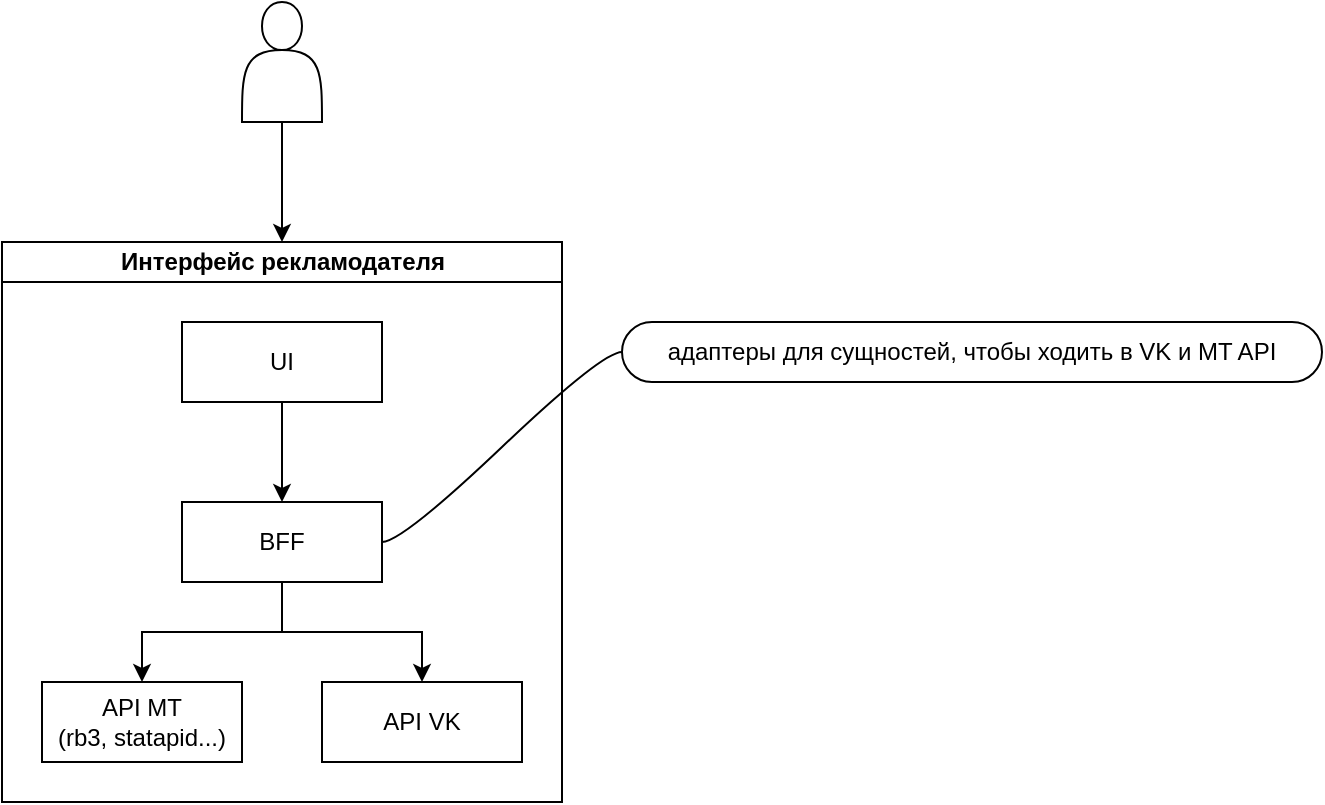 <mxfile version="14.6.6" type="device"><diagram id="KDM431bSwTmBEpf6gT2O" name="Page-1"><mxGraphModel dx="1186" dy="796" grid="1" gridSize="10" guides="1" tooltips="1" connect="1" arrows="1" fold="1" page="1" pageScale="1" pageWidth="827" pageHeight="1169" math="0" shadow="0"><root><mxCell id="0"/><mxCell id="1" parent="0"/><mxCell id="czLBuP8ryhjA_1apn1cH-22" style="edgeStyle=orthogonalEdgeStyle;rounded=0;orthogonalLoop=1;jettySize=auto;html=1;exitX=0.5;exitY=1;exitDx=0;exitDy=0;entryX=0.5;entryY=0;entryDx=0;entryDy=0;" edge="1" parent="1" source="czLBuP8ryhjA_1apn1cH-3" target="czLBuP8ryhjA_1apn1cH-4"><mxGeometry relative="1" as="geometry"/></mxCell><mxCell id="czLBuP8ryhjA_1apn1cH-3" value="" style="shape=actor;whiteSpace=wrap;html=1;" vertex="1" parent="1"><mxGeometry x="280" y="80" width="40" height="60" as="geometry"/></mxCell><mxCell id="czLBuP8ryhjA_1apn1cH-4" value="Интерфейс рекламодателя" style="swimlane;html=1;startSize=20;horizontal=1;childLayout=treeLayout;horizontalTree=0;resizable=0;containerType=tree;" vertex="1" parent="1"><mxGeometry x="160" y="200" width="280" height="280" as="geometry"/></mxCell><mxCell id="czLBuP8ryhjA_1apn1cH-5" value="UI" style="whiteSpace=wrap;html=1;" vertex="1" parent="czLBuP8ryhjA_1apn1cH-4"><mxGeometry x="90" y="40" width="100" height="40" as="geometry"/></mxCell><mxCell id="czLBuP8ryhjA_1apn1cH-14" value="BFF" style="whiteSpace=wrap;html=1;" vertex="1" parent="czLBuP8ryhjA_1apn1cH-4"><mxGeometry x="90" y="130" width="100" height="40" as="geometry"/></mxCell><mxCell id="czLBuP8ryhjA_1apn1cH-13" value="" style="edgeStyle=orthogonalEdgeStyle;rounded=0;orthogonalLoop=1;jettySize=auto;html=1;" edge="1" source="czLBuP8ryhjA_1apn1cH-5" target="czLBuP8ryhjA_1apn1cH-14" parent="czLBuP8ryhjA_1apn1cH-4"><mxGeometry relative="1" as="geometry"/></mxCell><mxCell id="czLBuP8ryhjA_1apn1cH-15" value="" style="edgeStyle=orthogonalEdgeStyle;rounded=0;orthogonalLoop=1;jettySize=auto;html=1;" edge="1" target="czLBuP8ryhjA_1apn1cH-16" source="czLBuP8ryhjA_1apn1cH-14" parent="czLBuP8ryhjA_1apn1cH-4"><mxGeometry relative="1" as="geometry"><mxPoint x="300" y="280" as="sourcePoint"/></mxGeometry></mxCell><mxCell id="czLBuP8ryhjA_1apn1cH-16" value="API MT&lt;br&gt;(rb3, statapid...)" style="whiteSpace=wrap;html=1;" vertex="1" parent="czLBuP8ryhjA_1apn1cH-4"><mxGeometry x="20" y="220" width="100" height="40" as="geometry"/></mxCell><mxCell id="czLBuP8ryhjA_1apn1cH-19" value="" style="edgeStyle=orthogonalEdgeStyle;rounded=0;orthogonalLoop=1;jettySize=auto;html=1;" edge="1" target="czLBuP8ryhjA_1apn1cH-20" source="czLBuP8ryhjA_1apn1cH-14" parent="czLBuP8ryhjA_1apn1cH-4"><mxGeometry relative="1" as="geometry"><mxPoint x="300" y="280" as="sourcePoint"/></mxGeometry></mxCell><mxCell id="czLBuP8ryhjA_1apn1cH-20" value="API VK" style="whiteSpace=wrap;html=1;" vertex="1" parent="czLBuP8ryhjA_1apn1cH-4"><mxGeometry x="160" y="220" width="100" height="40" as="geometry"/></mxCell><mxCell id="czLBuP8ryhjA_1apn1cH-23" value="адаптеры для сущностей, чтобы ходить в VK и MT API" style="whiteSpace=wrap;html=1;rounded=1;arcSize=50;align=center;verticalAlign=middle;strokeWidth=1;autosize=1;spacing=4;treeFolding=1;treeMoving=1;newEdgeStyle={&quot;edgeStyle&quot;:&quot;entityRelationEdgeStyle&quot;,&quot;startArrow&quot;:&quot;none&quot;,&quot;endArrow&quot;:&quot;none&quot;,&quot;segment&quot;:10,&quot;curved&quot;:1};" vertex="1" parent="1"><mxGeometry x="470" y="240" width="350" height="30" as="geometry"/></mxCell><mxCell id="czLBuP8ryhjA_1apn1cH-24" value="" style="edgeStyle=entityRelationEdgeStyle;startArrow=none;endArrow=none;segment=10;curved=1;exitX=1;exitY=0.5;exitDx=0;exitDy=0;" edge="1" target="czLBuP8ryhjA_1apn1cH-23" parent="1" source="czLBuP8ryhjA_1apn1cH-14"><mxGeometry relative="1" as="geometry"><mxPoint x="390" y="363" as="sourcePoint"/></mxGeometry></mxCell></root></mxGraphModel></diagram></mxfile>